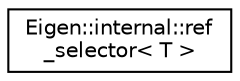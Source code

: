 digraph "Graphical Class Hierarchy"
{
  edge [fontname="Helvetica",fontsize="10",labelfontname="Helvetica",labelfontsize="10"];
  node [fontname="Helvetica",fontsize="10",shape=record];
  rankdir="LR";
  Node1 [label="Eigen::internal::ref\l_selector\< T \>",height=0.2,width=0.4,color="black", fillcolor="white", style="filled",URL="$struct_eigen_1_1internal_1_1ref__selector.html"];
}
